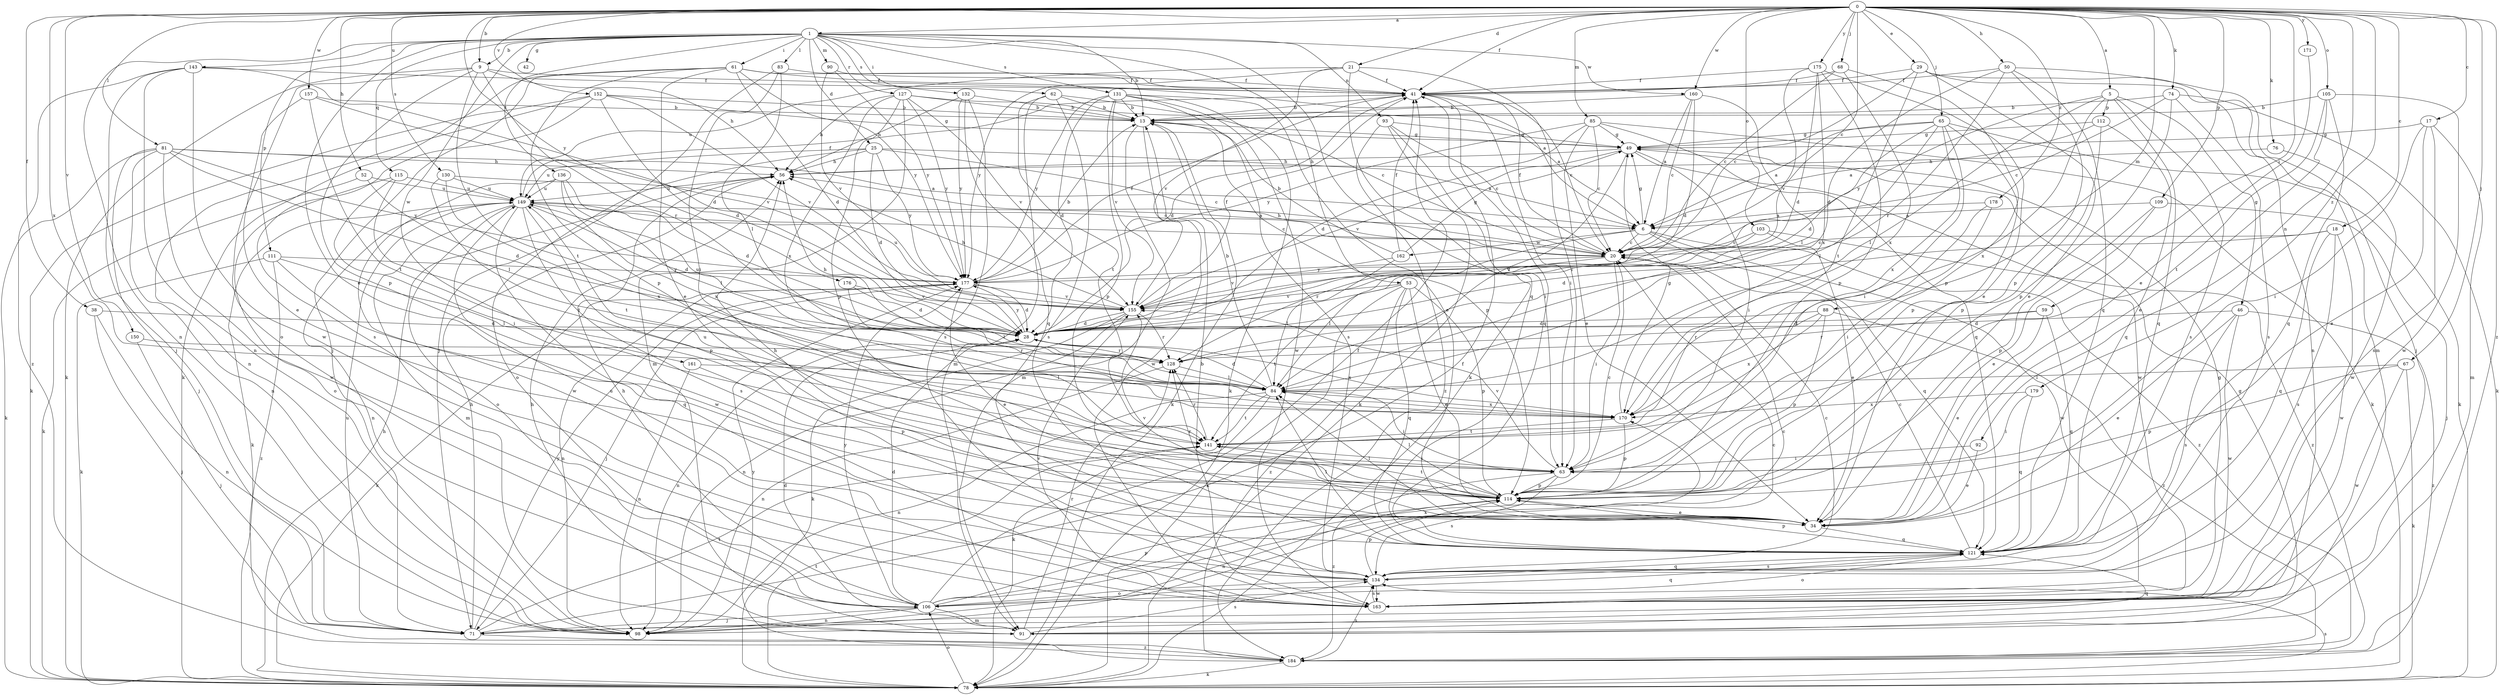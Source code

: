 strict digraph  {
0;
1;
5;
6;
9;
13;
17;
18;
20;
21;
25;
28;
29;
34;
38;
41;
42;
46;
49;
50;
52;
53;
56;
59;
61;
62;
63;
65;
67;
68;
71;
74;
76;
78;
81;
83;
84;
85;
88;
90;
91;
92;
93;
98;
103;
105;
106;
109;
111;
112;
114;
115;
121;
127;
128;
130;
131;
132;
134;
136;
141;
143;
149;
150;
152;
155;
157;
160;
161;
162;
163;
170;
171;
175;
176;
177;
178;
179;
184;
0 -> 1  [label=a];
0 -> 5  [label=a];
0 -> 9  [label=b];
0 -> 17  [label=c];
0 -> 18  [label=c];
0 -> 20  [label=c];
0 -> 21  [label=d];
0 -> 29  [label=e];
0 -> 38  [label=f];
0 -> 41  [label=f];
0 -> 50  [label=h];
0 -> 52  [label=h];
0 -> 59  [label=i];
0 -> 65  [label=j];
0 -> 67  [label=j];
0 -> 68  [label=j];
0 -> 74  [label=k];
0 -> 76  [label=k];
0 -> 81  [label=l];
0 -> 85  [label=m];
0 -> 88  [label=m];
0 -> 92  [label=n];
0 -> 103  [label=o];
0 -> 105  [label=o];
0 -> 109  [label=p];
0 -> 130  [label=s];
0 -> 150  [label=v];
0 -> 152  [label=v];
0 -> 157  [label=w];
0 -> 160  [label=w];
0 -> 170  [label=x];
0 -> 171  [label=y];
0 -> 175  [label=y];
0 -> 176  [label=y];
0 -> 178  [label=z];
0 -> 179  [label=z];
0 -> 184  [label=z];
1 -> 9  [label=b];
1 -> 13  [label=b];
1 -> 25  [label=d];
1 -> 34  [label=e];
1 -> 42  [label=g];
1 -> 53  [label=h];
1 -> 61  [label=i];
1 -> 62  [label=i];
1 -> 83  [label=l];
1 -> 90  [label=m];
1 -> 93  [label=n];
1 -> 98  [label=n];
1 -> 111  [label=p];
1 -> 115  [label=q];
1 -> 121  [label=q];
1 -> 127  [label=r];
1 -> 131  [label=s];
1 -> 132  [label=s];
1 -> 136  [label=t];
1 -> 143  [label=u];
1 -> 160  [label=w];
1 -> 161  [label=w];
5 -> 46  [label=g];
5 -> 84  [label=l];
5 -> 112  [label=p];
5 -> 121  [label=q];
5 -> 134  [label=s];
5 -> 170  [label=x];
5 -> 177  [label=y];
6 -> 20  [label=c];
6 -> 49  [label=g];
6 -> 121  [label=q];
6 -> 128  [label=r];
6 -> 162  [label=w];
6 -> 163  [label=w];
6 -> 184  [label=z];
9 -> 41  [label=f];
9 -> 56  [label=h];
9 -> 78  [label=k];
9 -> 106  [label=o];
9 -> 114  [label=p];
9 -> 128  [label=r];
9 -> 141  [label=t];
13 -> 49  [label=g];
13 -> 78  [label=k];
13 -> 91  [label=m];
13 -> 114  [label=p];
13 -> 163  [label=w];
17 -> 34  [label=e];
17 -> 49  [label=g];
17 -> 63  [label=i];
17 -> 91  [label=m];
17 -> 134  [label=s];
18 -> 20  [label=c];
18 -> 28  [label=d];
18 -> 121  [label=q];
18 -> 134  [label=s];
18 -> 163  [label=w];
20 -> 41  [label=f];
20 -> 56  [label=h];
20 -> 63  [label=i];
20 -> 84  [label=l];
20 -> 177  [label=y];
21 -> 41  [label=f];
21 -> 63  [label=i];
21 -> 78  [label=k];
21 -> 149  [label=u];
21 -> 155  [label=v];
21 -> 177  [label=y];
25 -> 6  [label=a];
25 -> 20  [label=c];
25 -> 28  [label=d];
25 -> 56  [label=h];
25 -> 106  [label=o];
25 -> 149  [label=u];
25 -> 177  [label=y];
28 -> 98  [label=n];
28 -> 128  [label=r];
28 -> 149  [label=u];
28 -> 170  [label=x];
28 -> 177  [label=y];
29 -> 20  [label=c];
29 -> 34  [label=e];
29 -> 41  [label=f];
29 -> 91  [label=m];
29 -> 98  [label=n];
29 -> 141  [label=t];
34 -> 56  [label=h];
34 -> 84  [label=l];
34 -> 121  [label=q];
34 -> 155  [label=v];
38 -> 28  [label=d];
38 -> 71  [label=j];
38 -> 98  [label=n];
41 -> 13  [label=b];
41 -> 20  [label=c];
41 -> 28  [label=d];
41 -> 63  [label=i];
41 -> 121  [label=q];
46 -> 28  [label=d];
46 -> 34  [label=e];
46 -> 134  [label=s];
46 -> 163  [label=w];
46 -> 184  [label=z];
49 -> 56  [label=h];
49 -> 63  [label=i];
49 -> 84  [label=l];
49 -> 155  [label=v];
49 -> 163  [label=w];
50 -> 28  [label=d];
50 -> 41  [label=f];
50 -> 71  [label=j];
50 -> 114  [label=p];
50 -> 121  [label=q];
50 -> 128  [label=r];
52 -> 28  [label=d];
52 -> 78  [label=k];
52 -> 149  [label=u];
53 -> 34  [label=e];
53 -> 78  [label=k];
53 -> 114  [label=p];
53 -> 121  [label=q];
53 -> 141  [label=t];
53 -> 155  [label=v];
53 -> 184  [label=z];
56 -> 149  [label=u];
59 -> 28  [label=d];
59 -> 34  [label=e];
59 -> 121  [label=q];
59 -> 128  [label=r];
61 -> 6  [label=a];
61 -> 28  [label=d];
61 -> 34  [label=e];
61 -> 41  [label=f];
61 -> 71  [label=j];
61 -> 78  [label=k];
61 -> 114  [label=p];
61 -> 177  [label=y];
62 -> 13  [label=b];
62 -> 20  [label=c];
62 -> 91  [label=m];
62 -> 134  [label=s];
62 -> 141  [label=t];
63 -> 114  [label=p];
63 -> 134  [label=s];
63 -> 149  [label=u];
63 -> 155  [label=v];
63 -> 184  [label=z];
65 -> 6  [label=a];
65 -> 28  [label=d];
65 -> 49  [label=g];
65 -> 63  [label=i];
65 -> 78  [label=k];
65 -> 84  [label=l];
65 -> 114  [label=p];
65 -> 170  [label=x];
67 -> 78  [label=k];
67 -> 84  [label=l];
67 -> 114  [label=p];
67 -> 163  [label=w];
68 -> 20  [label=c];
68 -> 41  [label=f];
68 -> 114  [label=p];
68 -> 170  [label=x];
71 -> 41  [label=f];
71 -> 56  [label=h];
71 -> 141  [label=t];
71 -> 149  [label=u];
71 -> 177  [label=y];
71 -> 184  [label=z];
74 -> 13  [label=b];
74 -> 20  [label=c];
74 -> 78  [label=k];
74 -> 114  [label=p];
74 -> 134  [label=s];
76 -> 56  [label=h];
76 -> 163  [label=w];
78 -> 56  [label=h];
78 -> 106  [label=o];
78 -> 134  [label=s];
78 -> 141  [label=t];
81 -> 6  [label=a];
81 -> 56  [label=h];
81 -> 71  [label=j];
81 -> 78  [label=k];
81 -> 84  [label=l];
81 -> 98  [label=n];
81 -> 163  [label=w];
81 -> 177  [label=y];
83 -> 41  [label=f];
83 -> 63  [label=i];
83 -> 71  [label=j];
83 -> 84  [label=l];
84 -> 13  [label=b];
84 -> 28  [label=d];
84 -> 63  [label=i];
84 -> 78  [label=k];
84 -> 98  [label=n];
84 -> 141  [label=t];
84 -> 170  [label=x];
85 -> 20  [label=c];
85 -> 28  [label=d];
85 -> 34  [label=e];
85 -> 49  [label=g];
85 -> 78  [label=k];
85 -> 121  [label=q];
85 -> 177  [label=y];
88 -> 28  [label=d];
88 -> 114  [label=p];
88 -> 128  [label=r];
88 -> 170  [label=x];
88 -> 184  [label=z];
90 -> 41  [label=f];
90 -> 155  [label=v];
90 -> 177  [label=y];
91 -> 28  [label=d];
91 -> 49  [label=g];
91 -> 56  [label=h];
91 -> 121  [label=q];
91 -> 128  [label=r];
91 -> 134  [label=s];
92 -> 34  [label=e];
92 -> 63  [label=i];
93 -> 20  [label=c];
93 -> 49  [label=g];
93 -> 63  [label=i];
93 -> 78  [label=k];
93 -> 184  [label=z];
98 -> 20  [label=c];
103 -> 20  [label=c];
103 -> 34  [label=e];
103 -> 155  [label=v];
103 -> 184  [label=z];
105 -> 13  [label=b];
105 -> 34  [label=e];
105 -> 121  [label=q];
105 -> 141  [label=t];
105 -> 163  [label=w];
106 -> 20  [label=c];
106 -> 28  [label=d];
106 -> 41  [label=f];
106 -> 56  [label=h];
106 -> 71  [label=j];
106 -> 91  [label=m];
106 -> 98  [label=n];
106 -> 114  [label=p];
106 -> 121  [label=q];
106 -> 170  [label=x];
106 -> 177  [label=y];
109 -> 6  [label=a];
109 -> 34  [label=e];
109 -> 71  [label=j];
109 -> 114  [label=p];
111 -> 78  [label=k];
111 -> 84  [label=l];
111 -> 121  [label=q];
111 -> 177  [label=y];
111 -> 184  [label=z];
112 -> 6  [label=a];
112 -> 49  [label=g];
112 -> 114  [label=p];
112 -> 121  [label=q];
114 -> 20  [label=c];
114 -> 34  [label=e];
114 -> 84  [label=l];
114 -> 98  [label=n];
114 -> 128  [label=r];
114 -> 141  [label=t];
115 -> 63  [label=i];
115 -> 106  [label=o];
115 -> 141  [label=t];
115 -> 149  [label=u];
121 -> 20  [label=c];
121 -> 84  [label=l];
121 -> 106  [label=o];
121 -> 114  [label=p];
121 -> 134  [label=s];
127 -> 6  [label=a];
127 -> 13  [label=b];
127 -> 56  [label=h];
127 -> 91  [label=m];
127 -> 114  [label=p];
127 -> 155  [label=v];
127 -> 170  [label=x];
127 -> 177  [label=y];
128 -> 56  [label=h];
128 -> 84  [label=l];
128 -> 98  [label=n];
130 -> 20  [label=c];
130 -> 141  [label=t];
130 -> 149  [label=u];
130 -> 170  [label=x];
131 -> 13  [label=b];
131 -> 28  [label=d];
131 -> 34  [label=e];
131 -> 78  [label=k];
131 -> 114  [label=p];
131 -> 134  [label=s];
131 -> 155  [label=v];
131 -> 163  [label=w];
131 -> 177  [label=y];
132 -> 13  [label=b];
132 -> 56  [label=h];
132 -> 121  [label=q];
132 -> 134  [label=s];
132 -> 177  [label=y];
134 -> 20  [label=c];
134 -> 106  [label=o];
134 -> 114  [label=p];
134 -> 121  [label=q];
134 -> 149  [label=u];
134 -> 163  [label=w];
136 -> 28  [label=d];
136 -> 84  [label=l];
136 -> 149  [label=u];
136 -> 163  [label=w];
136 -> 170  [label=x];
141 -> 63  [label=i];
141 -> 128  [label=r];
143 -> 28  [label=d];
143 -> 41  [label=f];
143 -> 71  [label=j];
143 -> 98  [label=n];
143 -> 163  [label=w];
143 -> 184  [label=z];
149 -> 6  [label=a];
149 -> 20  [label=c];
149 -> 28  [label=d];
149 -> 41  [label=f];
149 -> 78  [label=k];
149 -> 91  [label=m];
149 -> 98  [label=n];
149 -> 106  [label=o];
149 -> 114  [label=p];
149 -> 134  [label=s];
149 -> 163  [label=w];
150 -> 71  [label=j];
150 -> 128  [label=r];
152 -> 13  [label=b];
152 -> 28  [label=d];
152 -> 49  [label=g];
152 -> 78  [label=k];
152 -> 98  [label=n];
152 -> 134  [label=s];
152 -> 155  [label=v];
155 -> 28  [label=d];
155 -> 41  [label=f];
155 -> 56  [label=h];
155 -> 78  [label=k];
155 -> 98  [label=n];
155 -> 128  [label=r];
157 -> 13  [label=b];
157 -> 34  [label=e];
157 -> 141  [label=t];
157 -> 155  [label=v];
160 -> 6  [label=a];
160 -> 13  [label=b];
160 -> 20  [label=c];
160 -> 28  [label=d];
160 -> 84  [label=l];
161 -> 84  [label=l];
161 -> 98  [label=n];
161 -> 114  [label=p];
162 -> 13  [label=b];
162 -> 41  [label=f];
162 -> 49  [label=g];
162 -> 84  [label=l];
162 -> 155  [label=v];
163 -> 13  [label=b];
163 -> 49  [label=g];
163 -> 134  [label=s];
163 -> 155  [label=v];
170 -> 49  [label=g];
170 -> 114  [label=p];
170 -> 141  [label=t];
171 -> 34  [label=e];
175 -> 28  [label=d];
175 -> 34  [label=e];
175 -> 41  [label=f];
175 -> 114  [label=p];
175 -> 155  [label=v];
175 -> 170  [label=x];
176 -> 28  [label=d];
176 -> 84  [label=l];
176 -> 155  [label=v];
177 -> 13  [label=b];
177 -> 28  [label=d];
177 -> 34  [label=e];
177 -> 41  [label=f];
177 -> 71  [label=j];
177 -> 78  [label=k];
177 -> 98  [label=n];
177 -> 149  [label=u];
177 -> 155  [label=v];
178 -> 6  [label=a];
178 -> 63  [label=i];
178 -> 141  [label=t];
179 -> 63  [label=i];
179 -> 121  [label=q];
179 -> 170  [label=x];
184 -> 78  [label=k];
184 -> 134  [label=s];
184 -> 177  [label=y];
}
